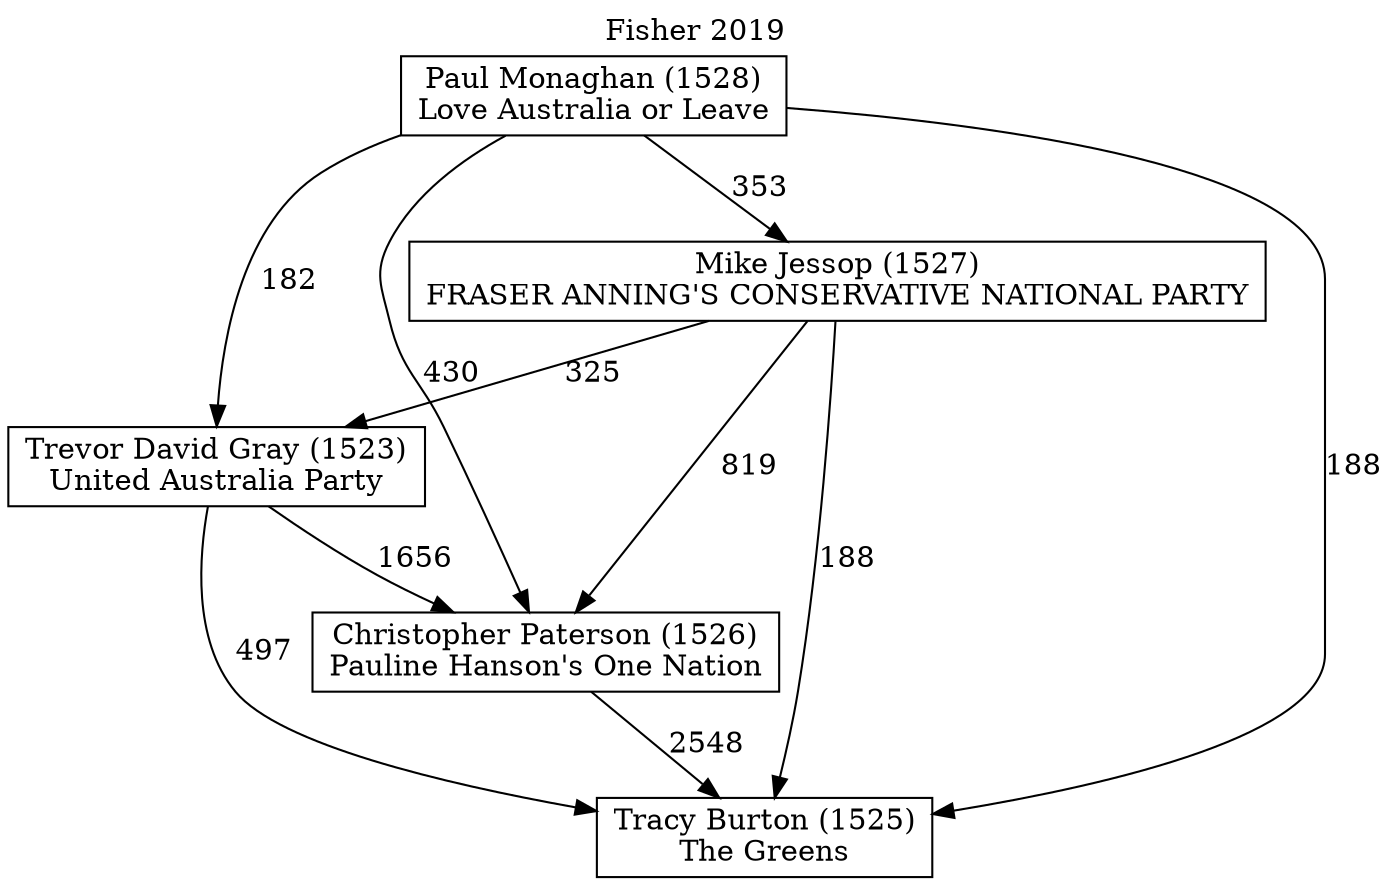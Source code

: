 // House preference flow
digraph "Tracy Burton (1525)_Fisher_2019" {
	graph [label="Fisher 2019" labelloc=t mclimit=10]
	node [shape=box]
	"Christopher Paterson (1526)" [label="Christopher Paterson (1526)
Pauline Hanson's One Nation"]
	"Mike Jessop (1527)" [label="Mike Jessop (1527)
FRASER ANNING'S CONSERVATIVE NATIONAL PARTY"]
	"Paul Monaghan (1528)" [label="Paul Monaghan (1528)
Love Australia or Leave"]
	"Tracy Burton (1525)" [label="Tracy Burton (1525)
The Greens"]
	"Trevor David Gray (1523)" [label="Trevor David Gray (1523)
United Australia Party"]
	"Christopher Paterson (1526)" -> "Tracy Burton (1525)" [label=2548]
	"Mike Jessop (1527)" -> "Christopher Paterson (1526)" [label=819]
	"Mike Jessop (1527)" -> "Tracy Burton (1525)" [label=188]
	"Mike Jessop (1527)" -> "Trevor David Gray (1523)" [label=325]
	"Paul Monaghan (1528)" -> "Christopher Paterson (1526)" [label=430]
	"Paul Monaghan (1528)" -> "Mike Jessop (1527)" [label=353]
	"Paul Monaghan (1528)" -> "Tracy Burton (1525)" [label=188]
	"Paul Monaghan (1528)" -> "Trevor David Gray (1523)" [label=182]
	"Trevor David Gray (1523)" -> "Christopher Paterson (1526)" [label=1656]
	"Trevor David Gray (1523)" -> "Tracy Burton (1525)" [label=497]
}
